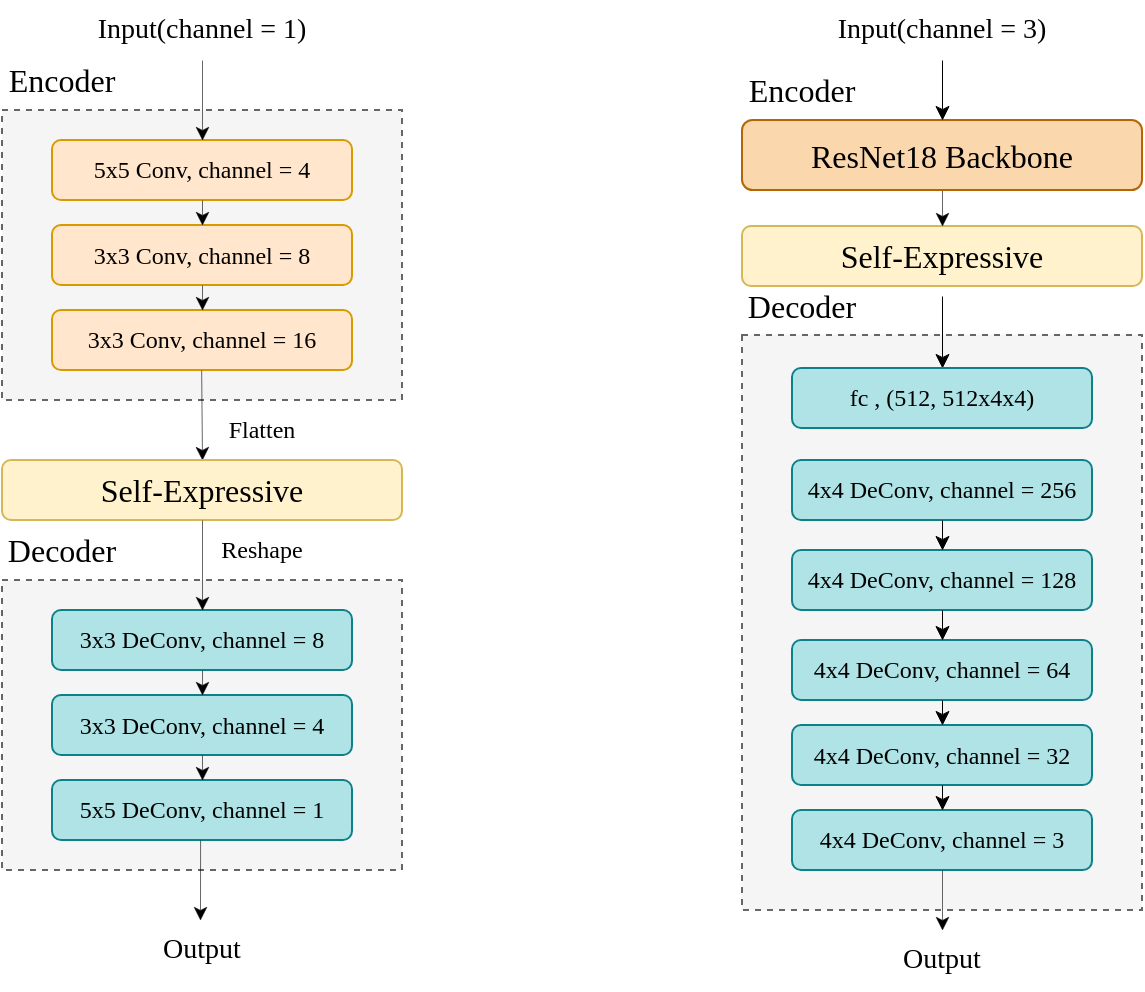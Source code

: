 <mxfile version="26.2.15">
  <diagram name="第 1 页" id="X00CZErsw5lxIn04xf_R">
    <mxGraphModel dx="1018" dy="555" grid="1" gridSize="10" guides="1" tooltips="1" connect="1" arrows="1" fold="1" page="1" pageScale="1" pageWidth="827" pageHeight="1169" math="0" shadow="0">
      <root>
        <mxCell id="0" />
        <mxCell id="1" parent="0" />
        <mxCell id="lA-1Opm2KQSe6ZG7DQJi-36" value="" style="rounded=0;whiteSpace=wrap;html=1;dashed=1;fillColor=#f5f5f5;fontColor=#333333;strokeColor=#666666;fontFamily=Times New Roman;" parent="1" vertex="1">
          <mxGeometry x="80" y="165" width="200" height="145" as="geometry" />
        </mxCell>
        <mxCell id="lA-1Opm2KQSe6ZG7DQJi-37" value="5x5 Conv, channel = 4" style="rounded=1;whiteSpace=wrap;html=1;fillColor=#ffe6cc;strokeColor=#d79b00;fontFamily=Times New Roman;" parent="1" vertex="1">
          <mxGeometry x="105" y="180" width="150" height="30" as="geometry" />
        </mxCell>
        <mxCell id="lA-1Opm2KQSe6ZG7DQJi-38" value="3x3 Conv, channel = 8" style="rounded=1;whiteSpace=wrap;html=1;fillColor=#ffe6cc;strokeColor=#d79b00;fontFamily=Times New Roman;" parent="1" vertex="1">
          <mxGeometry x="105" y="222.5" width="150" height="30" as="geometry" />
        </mxCell>
        <mxCell id="lA-1Opm2KQSe6ZG7DQJi-39" value="3x3 Conv, channel = 16" style="rounded=1;whiteSpace=wrap;html=1;fillColor=#ffe6cc;strokeColor=#d79b00;fontFamily=Times New Roman;" parent="1" vertex="1">
          <mxGeometry x="105" y="265" width="150" height="30" as="geometry" />
        </mxCell>
        <mxCell id="lA-1Opm2KQSe6ZG7DQJi-40" value="" style="endArrow=classic;html=1;rounded=0;entryX=0.5;entryY=0;entryDx=0;entryDy=0;strokeWidth=0.3;fontFamily=Times New Roman;" parent="1" target="lA-1Opm2KQSe6ZG7DQJi-37" edge="1">
          <mxGeometry width="50" height="50" relative="1" as="geometry">
            <mxPoint x="180" y="140" as="sourcePoint" />
            <mxPoint x="170" y="80" as="targetPoint" />
          </mxGeometry>
        </mxCell>
        <mxCell id="lA-1Opm2KQSe6ZG7DQJi-42" value="" style="endArrow=classic;html=1;rounded=0;entryX=0.5;entryY=0;entryDx=0;entryDy=0;strokeWidth=0.3;exitX=0.5;exitY=1;exitDx=0;exitDy=0;fontFamily=Times New Roman;" parent="1" source="lA-1Opm2KQSe6ZG7DQJi-37" target="lA-1Opm2KQSe6ZG7DQJi-38" edge="1">
          <mxGeometry width="50" height="50" relative="1" as="geometry">
            <mxPoint x="190" y="130" as="sourcePoint" />
            <mxPoint x="190" y="190" as="targetPoint" />
          </mxGeometry>
        </mxCell>
        <mxCell id="lA-1Opm2KQSe6ZG7DQJi-43" value="" style="endArrow=classic;html=1;rounded=0;entryX=0.5;entryY=0;entryDx=0;entryDy=0;strokeWidth=0.3;exitX=0.5;exitY=1;exitDx=0;exitDy=0;fontFamily=Times New Roman;" parent="1" source="lA-1Opm2KQSe6ZG7DQJi-38" target="lA-1Opm2KQSe6ZG7DQJi-39" edge="1">
          <mxGeometry width="50" height="50" relative="1" as="geometry">
            <mxPoint x="180" y="252" as="sourcePoint" />
            <mxPoint x="180" y="265" as="targetPoint" />
          </mxGeometry>
        </mxCell>
        <mxCell id="lA-1Opm2KQSe6ZG7DQJi-44" value="" style="endArrow=classic;html=1;rounded=0;entryX=0.5;entryY=0;entryDx=0;entryDy=0;strokeWidth=0.3;fontFamily=Times New Roman;" parent="1" target="lA-1Opm2KQSe6ZG7DQJi-45" edge="1">
          <mxGeometry width="50" height="50" relative="1" as="geometry">
            <mxPoint x="179.58" y="295" as="sourcePoint" />
            <mxPoint x="179.58" y="355" as="targetPoint" />
          </mxGeometry>
        </mxCell>
        <mxCell id="lA-1Opm2KQSe6ZG7DQJi-45" value="&lt;font style=&quot;font-size: 16px;&quot;&gt;Self-Expressive&lt;/font&gt;" style="rounded=1;whiteSpace=wrap;html=1;fillColor=#fff2cc;strokeColor=#d6b656;fontFamily=Times New Roman;" parent="1" vertex="1">
          <mxGeometry x="80" y="340" width="200" height="30" as="geometry" />
        </mxCell>
        <mxCell id="lA-1Opm2KQSe6ZG7DQJi-46" value="Flatten" style="text;html=1;align=center;verticalAlign=middle;whiteSpace=wrap;rounded=0;fontFamily=Times New Roman;" parent="1" vertex="1">
          <mxGeometry x="180" y="310" width="60" height="30" as="geometry" />
        </mxCell>
        <mxCell id="lA-1Opm2KQSe6ZG7DQJi-47" value="&lt;font style=&quot;font-size: 16px;&quot;&gt;Encoder&lt;/font&gt;" style="text;html=1;align=center;verticalAlign=middle;whiteSpace=wrap;rounded=0;fontFamily=Times New Roman;" parent="1" vertex="1">
          <mxGeometry x="80" y="135" width="60" height="30" as="geometry" />
        </mxCell>
        <mxCell id="lA-1Opm2KQSe6ZG7DQJi-49" value="" style="rounded=0;whiteSpace=wrap;html=1;dashed=1;fillColor=#f5f5f5;fontColor=#333333;strokeColor=#666666;fontFamily=Times New Roman;" parent="1" vertex="1">
          <mxGeometry x="80" y="400" width="200" height="145" as="geometry" />
        </mxCell>
        <mxCell id="lA-1Opm2KQSe6ZG7DQJi-50" value="3x3 DeConv, channel = 8" style="rounded=1;whiteSpace=wrap;html=1;fillColor=#b0e3e6;strokeColor=#0e8088;fontFamily=Times New Roman;" parent="1" vertex="1">
          <mxGeometry x="105" y="415" width="150" height="30" as="geometry" />
        </mxCell>
        <mxCell id="lA-1Opm2KQSe6ZG7DQJi-51" value="3x3 DeConv, channel&amp;nbsp;= 4" style="rounded=1;whiteSpace=wrap;html=1;fillColor=#b0e3e6;strokeColor=#0e8088;fontFamily=Times New Roman;" parent="1" vertex="1">
          <mxGeometry x="105" y="457.5" width="150" height="30" as="geometry" />
        </mxCell>
        <mxCell id="lA-1Opm2KQSe6ZG7DQJi-52" value="5x5 DeConv, channel&amp;nbsp;= 1" style="rounded=1;whiteSpace=wrap;html=1;fillColor=#b0e3e6;strokeColor=#0e8088;fontFamily=Times New Roman;" parent="1" vertex="1">
          <mxGeometry x="105" y="500" width="150" height="30" as="geometry" />
        </mxCell>
        <mxCell id="lA-1Opm2KQSe6ZG7DQJi-53" value="" style="endArrow=classic;html=1;rounded=0;entryX=0.5;entryY=0;entryDx=0;entryDy=0;strokeWidth=0.3;exitX=0.5;exitY=1;exitDx=0;exitDy=0;fontFamily=Times New Roman;" parent="1" source="lA-1Opm2KQSe6ZG7DQJi-45" target="lA-1Opm2KQSe6ZG7DQJi-50" edge="1">
          <mxGeometry width="50" height="50" relative="1" as="geometry">
            <mxPoint x="180" y="360" as="sourcePoint" />
            <mxPoint x="170" y="320" as="targetPoint" />
          </mxGeometry>
        </mxCell>
        <mxCell id="lA-1Opm2KQSe6ZG7DQJi-54" value="" style="endArrow=classic;html=1;rounded=0;entryX=0.5;entryY=0;entryDx=0;entryDy=0;strokeWidth=0.3;exitX=0.5;exitY=1;exitDx=0;exitDy=0;fontFamily=Times New Roman;" parent="1" source="lA-1Opm2KQSe6ZG7DQJi-50" target="lA-1Opm2KQSe6ZG7DQJi-51" edge="1">
          <mxGeometry width="50" height="50" relative="1" as="geometry">
            <mxPoint x="190" y="365" as="sourcePoint" />
            <mxPoint x="190" y="425" as="targetPoint" />
          </mxGeometry>
        </mxCell>
        <mxCell id="lA-1Opm2KQSe6ZG7DQJi-55" value="" style="endArrow=classic;html=1;rounded=0;entryX=0.5;entryY=0;entryDx=0;entryDy=0;strokeWidth=0.3;exitX=0.5;exitY=1;exitDx=0;exitDy=0;fontFamily=Times New Roman;" parent="1" source="lA-1Opm2KQSe6ZG7DQJi-51" target="lA-1Opm2KQSe6ZG7DQJi-52" edge="1">
          <mxGeometry width="50" height="50" relative="1" as="geometry">
            <mxPoint x="180" y="487" as="sourcePoint" />
            <mxPoint x="180" y="500" as="targetPoint" />
          </mxGeometry>
        </mxCell>
        <mxCell id="lA-1Opm2KQSe6ZG7DQJi-56" value="&lt;font style=&quot;font-size: 16px;&quot;&gt;Decoder&lt;/font&gt;" style="text;html=1;align=center;verticalAlign=middle;whiteSpace=wrap;rounded=0;fontFamily=Times New Roman;" parent="1" vertex="1">
          <mxGeometry x="80" y="370" width="60" height="30" as="geometry" />
        </mxCell>
        <mxCell id="lA-1Opm2KQSe6ZG7DQJi-57" value="&lt;font style=&quot;font-size: 16px;&quot;&gt;Self-Expressive&lt;/font&gt;" style="rounded=1;whiteSpace=wrap;html=1;fillColor=#fff2cc;strokeColor=#d6b656;fontFamily=Times New Roman;" parent="1" vertex="1">
          <mxGeometry x="450" y="223" width="200" height="30" as="geometry" />
        </mxCell>
        <mxCell id="lA-1Opm2KQSe6ZG7DQJi-58" value="" style="endArrow=classic;html=1;rounded=0;strokeWidth=0.3;entryX=0.5;entryY=0;entryDx=0;entryDy=0;fontFamily=Times New Roman;" parent="1" target="lA-1Opm2KQSe6ZG7DQJi-57" edge="1">
          <mxGeometry width="50" height="50" relative="1" as="geometry">
            <mxPoint x="550" y="190" as="sourcePoint" />
            <mxPoint x="550" y="210" as="targetPoint" />
          </mxGeometry>
        </mxCell>
        <mxCell id="lA-1Opm2KQSe6ZG7DQJi-59" value="" style="rounded=0;whiteSpace=wrap;html=1;dashed=1;fillColor=#f5f5f5;fontColor=#333333;strokeColor=#666666;fontFamily=Times New Roman;" parent="1" vertex="1">
          <mxGeometry x="450" y="277.5" width="200" height="287.5" as="geometry" />
        </mxCell>
        <mxCell id="lA-1Opm2KQSe6ZG7DQJi-60" value="4x4 DeConv, channel = 256" style="rounded=1;whiteSpace=wrap;html=1;fillColor=#b0e3e6;strokeColor=#0e8088;fontFamily=Times New Roman;" parent="1" vertex="1">
          <mxGeometry x="475" y="340" width="150" height="30" as="geometry" />
        </mxCell>
        <mxCell id="lA-1Opm2KQSe6ZG7DQJi-61" value="4x4 DeConv, channel = 128" style="rounded=1;whiteSpace=wrap;html=1;fillColor=#b0e3e6;strokeColor=#0e8088;fontFamily=Times New Roman;" parent="1" vertex="1">
          <mxGeometry x="475" y="385" width="150" height="30" as="geometry" />
        </mxCell>
        <mxCell id="lA-1Opm2KQSe6ZG7DQJi-62" value="4x4 DeConv, channel = 64" style="rounded=1;whiteSpace=wrap;html=1;fillColor=#b0e3e6;strokeColor=#0e8088;fontFamily=Times New Roman;" parent="1" vertex="1">
          <mxGeometry x="475" y="430" width="150" height="30" as="geometry" />
        </mxCell>
        <mxCell id="lA-1Opm2KQSe6ZG7DQJi-63" value="4x4 DeConv, channel = 32" style="rounded=1;whiteSpace=wrap;html=1;fillColor=#b0e3e6;strokeColor=#0e8088;fontFamily=Times New Roman;" parent="1" vertex="1">
          <mxGeometry x="475" y="472.5" width="150" height="30" as="geometry" />
        </mxCell>
        <mxCell id="lA-1Opm2KQSe6ZG7DQJi-64" value="4x4 DeConv, channel = 3" style="rounded=1;whiteSpace=wrap;html=1;fillColor=#b0e3e6;strokeColor=#0e8088;fontFamily=Times New Roman;" parent="1" vertex="1">
          <mxGeometry x="475" y="515" width="150" height="30" as="geometry" />
        </mxCell>
        <mxCell id="lA-1Opm2KQSe6ZG7DQJi-66" value="" style="endArrow=classic;html=1;rounded=0;exitX=0.5;exitY=1;exitDx=0;exitDy=0;strokeWidth=0.5;entryX=0.5;entryY=0;entryDx=0;entryDy=0;fontFamily=Times New Roman;" parent="1" target="lA-1Opm2KQSe6ZG7DQJi-77" edge="1">
          <mxGeometry width="50" height="50" relative="1" as="geometry">
            <mxPoint x="550" y="258" as="sourcePoint" />
            <mxPoint x="550" y="295" as="targetPoint" />
          </mxGeometry>
        </mxCell>
        <mxCell id="lA-1Opm2KQSe6ZG7DQJi-67" value="" style="endArrow=classic;html=1;rounded=0;entryX=0.5;entryY=0;entryDx=0;entryDy=0;exitX=0.5;exitY=1;exitDx=0;exitDy=0;strokeWidth=0.5;fontFamily=Times New Roman;" parent="1" source="lA-1Opm2KQSe6ZG7DQJi-60" target="lA-1Opm2KQSe6ZG7DQJi-61" edge="1">
          <mxGeometry width="50" height="50" relative="1" as="geometry">
            <mxPoint x="560" y="318" as="sourcePoint" />
            <mxPoint x="560" y="350" as="targetPoint" />
          </mxGeometry>
        </mxCell>
        <mxCell id="lA-1Opm2KQSe6ZG7DQJi-68" value="" style="endArrow=classic;html=1;rounded=0;entryX=0.5;entryY=0;entryDx=0;entryDy=0;exitX=0.5;exitY=1;exitDx=0;exitDy=0;strokeWidth=0.5;fontFamily=Times New Roman;" parent="1" source="lA-1Opm2KQSe6ZG7DQJi-61" target="lA-1Opm2KQSe6ZG7DQJi-62" edge="1">
          <mxGeometry width="50" height="50" relative="1" as="geometry">
            <mxPoint x="560" y="380" as="sourcePoint" />
            <mxPoint x="560" y="395" as="targetPoint" />
          </mxGeometry>
        </mxCell>
        <mxCell id="lA-1Opm2KQSe6ZG7DQJi-69" value="" style="endArrow=classic;html=1;rounded=0;entryX=0.5;entryY=0;entryDx=0;entryDy=0;exitX=0.5;exitY=1;exitDx=0;exitDy=0;strokeWidth=0.5;fontFamily=Times New Roman;" parent="1" source="lA-1Opm2KQSe6ZG7DQJi-62" target="lA-1Opm2KQSe6ZG7DQJi-63" edge="1">
          <mxGeometry width="50" height="50" relative="1" as="geometry">
            <mxPoint x="560" y="425" as="sourcePoint" />
            <mxPoint x="560" y="440" as="targetPoint" />
          </mxGeometry>
        </mxCell>
        <mxCell id="lA-1Opm2KQSe6ZG7DQJi-70" value="" style="endArrow=classic;html=1;rounded=0;entryX=0.5;entryY=0;entryDx=0;entryDy=0;exitX=0.5;exitY=1;exitDx=0;exitDy=0;strokeWidth=0.5;fontFamily=Times New Roman;" parent="1" source="lA-1Opm2KQSe6ZG7DQJi-63" target="lA-1Opm2KQSe6ZG7DQJi-64" edge="1">
          <mxGeometry width="50" height="50" relative="1" as="geometry">
            <mxPoint x="560" y="470" as="sourcePoint" />
            <mxPoint x="560" y="483" as="targetPoint" />
          </mxGeometry>
        </mxCell>
        <mxCell id="lA-1Opm2KQSe6ZG7DQJi-71" value="" style="endArrow=classic;html=1;rounded=0;strokeWidth=0.3;exitX=0.5;exitY=1;exitDx=0;exitDy=0;fontFamily=Times New Roman;" parent="1" edge="1">
          <mxGeometry width="50" height="50" relative="1" as="geometry">
            <mxPoint x="179.05" y="530" as="sourcePoint" />
            <mxPoint x="179" y="570" as="targetPoint" />
          </mxGeometry>
        </mxCell>
        <mxCell id="lA-1Opm2KQSe6ZG7DQJi-72" value="" style="endArrow=classic;html=1;rounded=0;strokeWidth=0.3;exitX=0.5;exitY=1;exitDx=0;exitDy=0;entryX=0.5;entryY=0;entryDx=0;entryDy=0;fontFamily=Times New Roman;" parent="1" source="lA-1Opm2KQSe6ZG7DQJi-64" target="lA-1Opm2KQSe6ZG7DQJi-86" edge="1">
          <mxGeometry width="50" height="50" relative="1" as="geometry">
            <mxPoint x="549.33" y="545" as="sourcePoint" />
            <mxPoint x="550" y="585" as="targetPoint" />
          </mxGeometry>
        </mxCell>
        <mxCell id="lA-1Opm2KQSe6ZG7DQJi-77" value="fc , (512, 512x4x4)" style="rounded=1;whiteSpace=wrap;html=1;fillColor=#b0e3e6;strokeColor=#0e8088;fontFamily=Times New Roman;" parent="1" vertex="1">
          <mxGeometry x="475" y="294" width="150" height="30" as="geometry" />
        </mxCell>
        <mxCell id="lA-1Opm2KQSe6ZG7DQJi-79" value="&lt;font style=&quot;font-size: 16px;&quot;&gt;Decoder&lt;/font&gt;" style="text;html=1;align=center;verticalAlign=middle;whiteSpace=wrap;rounded=0;fontFamily=Times New Roman;" parent="1" vertex="1">
          <mxGeometry x="450" y="247.5" width="60" height="30" as="geometry" />
        </mxCell>
        <mxCell id="lA-1Opm2KQSe6ZG7DQJi-80" value="&lt;font style=&quot;font-size: 16px;&quot;&gt;ResNet18 Backbone&lt;/font&gt;" style="rounded=1;whiteSpace=wrap;html=1;fillColor=#fad7ac;strokeColor=#b46504;fontFamily=Times New Roman;" parent="1" vertex="1">
          <mxGeometry x="450" y="170" width="200" height="35" as="geometry" />
        </mxCell>
        <mxCell id="lA-1Opm2KQSe6ZG7DQJi-81" value="&lt;font style=&quot;font-size: 16px;&quot;&gt;Encoder&lt;/font&gt;" style="text;html=1;align=center;verticalAlign=middle;whiteSpace=wrap;rounded=0;fontFamily=Times New Roman;" parent="1" vertex="1">
          <mxGeometry x="450" y="140" width="60" height="30" as="geometry" />
        </mxCell>
        <mxCell id="lA-1Opm2KQSe6ZG7DQJi-82" value="&lt;font style=&quot;font-size: 14px;&quot;&gt;Input(channel = 1)&lt;/font&gt;" style="text;html=1;align=center;verticalAlign=middle;whiteSpace=wrap;rounded=0;fontFamily=Times New Roman;" parent="1" vertex="1">
          <mxGeometry x="120" y="110" width="120" height="30" as="geometry" />
        </mxCell>
        <mxCell id="lA-1Opm2KQSe6ZG7DQJi-83" value="&lt;font style=&quot;font-size: 14px;&quot;&gt;Output&lt;/font&gt;" style="text;html=1;align=center;verticalAlign=middle;whiteSpace=wrap;rounded=0;fontFamily=Times New Roman;" parent="1" vertex="1">
          <mxGeometry x="150" y="570" width="60" height="30" as="geometry" />
        </mxCell>
        <mxCell id="lA-1Opm2KQSe6ZG7DQJi-85" style="edgeStyle=orthogonalEdgeStyle;rounded=0;orthogonalLoop=1;jettySize=auto;html=1;fontFamily=Times New Roman;strokeWidth=0.5;" parent="1" source="lA-1Opm2KQSe6ZG7DQJi-84" target="lA-1Opm2KQSe6ZG7DQJi-80" edge="1">
          <mxGeometry relative="1" as="geometry" />
        </mxCell>
        <mxCell id="lA-1Opm2KQSe6ZG7DQJi-84" value="&lt;font style=&quot;font-size: 14px;&quot;&gt;Input(channel = 3)&lt;/font&gt;" style="text;html=1;align=center;verticalAlign=middle;whiteSpace=wrap;rounded=0;fontFamily=Times New Roman;" parent="1" vertex="1">
          <mxGeometry x="495" y="110" width="110" height="30" as="geometry" />
        </mxCell>
        <mxCell id="lA-1Opm2KQSe6ZG7DQJi-86" value="&lt;font style=&quot;font-size: 14px;&quot;&gt;Output&lt;/font&gt;" style="text;html=1;align=center;verticalAlign=middle;whiteSpace=wrap;rounded=0;fontFamily=Times New Roman;" parent="1" vertex="1">
          <mxGeometry x="520" y="575" width="60" height="30" as="geometry" />
        </mxCell>
        <mxCell id="ad9OyHtUwgb8Rvgef_a9-1" value="Reshape" style="text;html=1;align=center;verticalAlign=middle;whiteSpace=wrap;rounded=0;fontFamily=Times New Roman;" vertex="1" parent="1">
          <mxGeometry x="180" y="370" width="60" height="30" as="geometry" />
        </mxCell>
      </root>
    </mxGraphModel>
  </diagram>
</mxfile>
